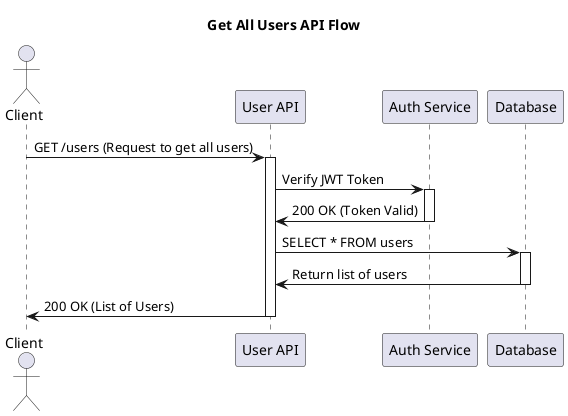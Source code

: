 @startuml
title Get All Users API Flow

actor Client
participant "User API" as API
participant "Auth Service" as Auth
participant "Database" as DB

' Step 1: Authentication
Client -> API: GET /users (Request to get all users)
activate API
API -> Auth: Verify JWT Token
activate Auth
Auth -> API: 200 OK (Token Valid)
deactivate Auth

' Step 2: Fetch Users from Database
API -> DB: SELECT * FROM users
activate DB
DB -> API: Return list of users
deactivate DB

' Step 3: Return Response
API -> Client: 200 OK (List of Users)
deactivate API

@enduml
